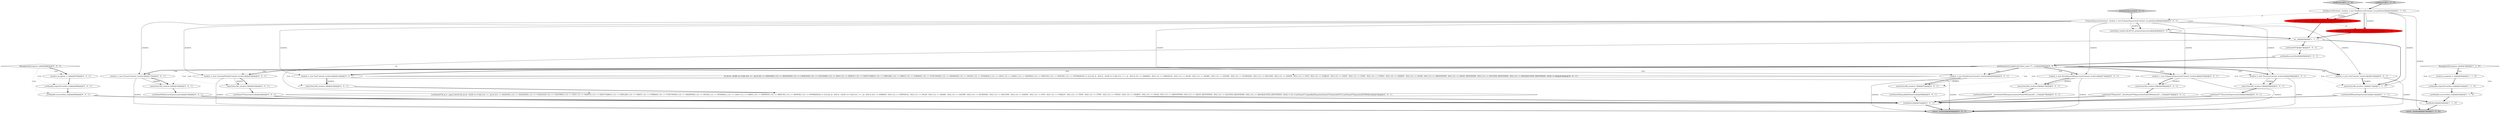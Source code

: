 digraph {
34 [style = filled, label = "_localctx = new FunctionContext(_localctx)@@@48@@@['0', '0', '1']", fillcolor = white, shape = ellipse image = "AAA0AAABBB3BBB"];
41 [style = filled, label = "(((_la) & ~0x3f) == 0 && ((1L << _la) & ((1L << ANALYZE) | (1L << ANALYZED) | (1L << CATALOGS) | (1L << COLUMNS) | (1L << DAY) | (1L << DEBUG) | (1L << EXECUTABLE) | (1L << EXPLAIN) | (1L << FIRST) | (1L << FORMAT) | (1L << FUNCTIONS) | (1L << GRAPHVIZ) | (1L << HOUR) | (1L << INTERVAL) | (1L << LAST) | (1L << LIMIT) | (1L << MAPPED) | (1L << MINUTE) | (1L << MONTH) | (1L << OPTIMIZED))) != 0) || ((((_la - 65)) & ~0x3f) == 0 && ((1L << (_la - 65)) & ((1L << (PARSED - 65)) | (1L << (PHYSICAL - 65)) | (1L << (PLAN - 65)) | (1L << (RLIKE - 65)) | (1L << (QUERY - 65)) | (1L << (SCHEMAS - 65)) | (1L << (SECOND - 65)) | (1L << (SHOW - 65)) | (1L << (SYS - 65)) | (1L << (TABLES - 65)) | (1L << (TEXT - 65)) | (1L << (TYPE - 65)) | (1L << (TYPES - 65)) | (1L << (VERIFY - 65)) | (1L << (YEAR - 65)) | (1L << (IDENTIFIER - 65)) | (1L << (DIGIT_IDENTIFIER - 65)) | (1L << (QUOTED_IDENTIFIER - 65)) | (1L << (BACKQUOTED_IDENTIFIER - 65)))) != 0)@@@36@@@['0', '0', '1']", fillcolor = white, shape = diamond image = "AAA0AAABBB3BBB"];
18 [style = filled, label = "enterRule(_localctx,60,RULE_primaryExpression)@@@4@@@['0', '0', '1']", fillcolor = white, shape = ellipse image = "AAA0AAABBB3BBB"];
11 [style = filled, label = "enterOuterAlt(_localctx,1)@@@11@@@['1', '1', '1']", fillcolor = white, shape = ellipse image = "AAA0AAABBB1BBB"];
37 [style = filled, label = "enterOuterAlt(_localctx,2)@@@18@@@['0', '0', '1']", fillcolor = white, shape = ellipse image = "AAA0AAABBB3BBB"];
12 [style = filled, label = "enterRule(_localctx,104,RULE_nonReserved)@@@4@@@['0', '1', '0']", fillcolor = red, shape = ellipse image = "AAA1AAABBB2BBB"];
17 [style = filled, label = "_localctx = new DereferenceContext(_localctx)@@@66@@@['0', '0', '1']", fillcolor = white, shape = ellipse image = "AAA0AAABBB3BBB"];
42 [style = filled, label = "{setState(578)match(T__0)setState(579)query()setState(580)match(T__1)}@@@57@@@['0', '0', '1']", fillcolor = white, shape = ellipse image = "AAA0AAABBB3BBB"];
24 [style = filled, label = "_localctx = new CastContext(_localctx)@@@10@@@['0', '0', '1']", fillcolor = white, shape = ellipse image = "AAA0AAABBB3BBB"];
2 [style = filled, label = "_localctx.exception = re@@@20@@@['1', '1', '0']", fillcolor = white, shape = ellipse image = "AAA0AAABBB1BBB"];
9 [style = filled, label = "_errHandler.reportError(this,re)@@@21@@@['1', '1', '0']", fillcolor = white, shape = ellipse image = "AAA0AAABBB1BBB"];
27 [style = filled, label = "enterOuterAlt(_localctx,5)@@@49@@@['0', '0', '1']", fillcolor = white, shape = ellipse image = "AAA0AAABBB3BBB"];
44 [style = filled, label = "{setState(574)_la = _input.LA(1)if ((((_la) & ~0x3f) == 0 && ((1L << _la) & ((1L << ANALYZE) | (1L << ANALYZED) | (1L << CATALOGS) | (1L << COLUMNS) | (1L << DAY) | (1L << DEBUG) | (1L << EXECUTABLE) | (1L << EXPLAIN) | (1L << FIRST) | (1L << FORMAT) | (1L << FUNCTIONS) | (1L << GRAPHVIZ) | (1L << HOUR) | (1L << INTERVAL) | (1L << LAST) | (1L << LIMIT) | (1L << MAPPED) | (1L << MINUTE) | (1L << MONTH) | (1L << OPTIMIZED))) != 0) || ((((_la - 65)) & ~0x3f) == 0 && ((1L << (_la - 65)) & ((1L << (PARSED - 65)) | (1L << (PHYSICAL - 65)) | (1L << (PLAN - 65)) | (1L << (RLIKE - 65)) | (1L << (QUERY - 65)) | (1L << (SCHEMAS - 65)) | (1L << (SECOND - 65)) | (1L << (SHOW - 65)) | (1L << (SYS - 65)) | (1L << (TABLES - 65)) | (1L << (TEXT - 65)) | (1L << (TYPE - 65)) | (1L << (TYPES - 65)) | (1L << (VERIFY - 65)) | (1L << (YEAR - 65)) | (1L << (IDENTIFIER - 65)) | (1L << (DIGIT_IDENTIFIER - 65)) | (1L << (QUOTED_IDENTIFIER - 65)) | (1L << (BACKQUOTED_IDENTIFIER - 65)))) != 0)) {{setState(571)qualifiedName()setState(572)match(DOT)}}setState(576)match(ASTERISK)}@@@33@@@['0', '0', '1']", fillcolor = white, shape = ellipse image = "AAA0AAABBB3BBB"];
38 [style = filled, label = "_localctx.exception = re@@@87@@@['0', '0', '1']", fillcolor = white, shape = ellipse image = "AAA0AAABBB3BBB"];
45 [style = filled, label = "_localctx = new ExtractContext(_localctx)@@@17@@@['0', '0', '1']", fillcolor = white, shape = ellipse image = "AAA0AAABBB3BBB"];
29 [style = filled, label = "PrimaryExpressionContext _localctx = new PrimaryExpressionContext(_ctx,getState())@@@3@@@['0', '0', '1']", fillcolor = white, shape = ellipse image = "AAA0AAABBB3BBB"];
4 [style = filled, label = "{exitRule()}@@@24@@@['1', '1', '0']", fillcolor = white, shape = ellipse image = "AAA0AAABBB1BBB"];
8 [style = filled, label = "return _localctx@@@27@@@['1', '1', '0']", fillcolor = lightgray, shape = ellipse image = "AAA0AAABBB1BBB"];
0 [style = filled, label = "RecognitionException re@@@19@@@['1', '1', '0']", fillcolor = white, shape = diamond image = "AAA0AAABBB1BBB"];
16 [style = filled, label = "{setState(570)constant()}@@@26@@@['0', '0', '1']", fillcolor = white, shape = ellipse image = "AAA0AAABBB3BBB"];
21 [style = filled, label = "enterOuterAlt(_localctx,4)@@@32@@@['0', '0', '1']", fillcolor = white, shape = ellipse image = "AAA0AAABBB3BBB"];
35 [style = filled, label = "{setState(582)qualifiedName()}@@@68@@@['0', '0', '1']", fillcolor = white, shape = ellipse image = "AAA0AAABBB3BBB"];
13 [style = filled, label = "nonReserved['0', '1', '0']", fillcolor = lightgray, shape = diamond image = "AAA0AAABBB2BBB"];
46 [style = filled, label = "enterOuterAlt(_localctx,8)@@@74@@@['0', '0', '1']", fillcolor = white, shape = ellipse image = "AAA0AAABBB3BBB"];
3 [style = filled, label = "_errHandler.recover(this,re)@@@22@@@['1', '1', '0']", fillcolor = white, shape = ellipse image = "AAA0AAABBB1BBB"];
31 [style = filled, label = "primaryExpression['0', '0', '1']", fillcolor = lightgray, shape = diamond image = "AAA0AAABBB3BBB"];
23 [style = filled, label = "return _localctx@@@94@@@['0', '0', '1']", fillcolor = lightgray, shape = ellipse image = "AAA0AAABBB3BBB"];
39 [style = filled, label = "_localctx = new ConstantDefaultContext(_localctx)@@@24@@@['0', '0', '1']", fillcolor = white, shape = ellipse image = "AAA0AAABBB3BBB"];
36 [style = filled, label = "{setState(583)match(T__0)setState(584)expression()setState(585)match(T__1)}@@@75@@@['0', '0', '1']", fillcolor = white, shape = ellipse image = "AAA0AAABBB3BBB"];
26 [style = filled, label = "getInterpreter().adaptivePredict(_input,77,_ctx)@@@9@@@['0', '0', '1']", fillcolor = white, shape = diamond image = "AAA0AAABBB3BBB"];
40 [style = filled, label = "_localctx = new StarContext(_localctx)@@@31@@@['0', '0', '1']", fillcolor = white, shape = ellipse image = "AAA0AAABBB3BBB"];
30 [style = filled, label = "enterOuterAlt(_localctx,6)@@@56@@@['0', '0', '1']", fillcolor = white, shape = ellipse image = "AAA0AAABBB3BBB"];
25 [style = filled, label = "setState(587)@@@7@@@['0', '0', '1']", fillcolor = white, shape = ellipse image = "AAA0AAABBB3BBB"];
28 [style = filled, label = "_errHandler.recover(this,re)@@@89@@@['0', '0', '1']", fillcolor = white, shape = ellipse image = "AAA0AAABBB3BBB"];
19 [style = filled, label = "{setState(577)functionExpression()}@@@50@@@['0', '0', '1']", fillcolor = white, shape = ellipse image = "AAA0AAABBB3BBB"];
5 [style = filled, label = "{setState(568)castExpression()}@@@12@@@['1', '1', '1']", fillcolor = white, shape = ellipse image = "AAA0AAABBB1BBB"];
6 [style = filled, label = "nonReserved['1', '0', '0']", fillcolor = lightgray, shape = diamond image = "AAA0AAABBB1BBB"];
33 [style = filled, label = "{setState(569)extractExpression()}@@@19@@@['0', '0', '1']", fillcolor = white, shape = ellipse image = "AAA0AAABBB3BBB"];
7 [style = filled, label = "NonReservedContext _localctx = new NonReservedContext(_ctx,getState())@@@3@@@['1', '1', '0']", fillcolor = white, shape = ellipse image = "AAA0AAABBB1BBB"];
22 [style = filled, label = "_localctx = new ParenthesizedExpressionContext(_localctx)@@@73@@@['0', '0', '1']", fillcolor = white, shape = ellipse image = "AAA0AAABBB3BBB"];
15 [style = filled, label = "enterOuterAlt(_localctx,7)@@@67@@@['0', '0', '1']", fillcolor = white, shape = ellipse image = "AAA0AAABBB3BBB"];
1 [style = filled, label = "enterRule(_localctx,106,RULE_nonReserved)@@@4@@@['1', '0', '0']", fillcolor = red, shape = ellipse image = "AAA1AAABBB1BBB"];
14 [style = filled, label = "RecognitionException re@@@86@@@['0', '0', '1']", fillcolor = white, shape = diamond image = "AAA0AAABBB3BBB"];
43 [style = filled, label = "_errHandler.reportError(this,re)@@@88@@@['0', '0', '1']", fillcolor = white, shape = ellipse image = "AAA0AAABBB3BBB"];
20 [style = filled, label = "enterOuterAlt(_localctx,3)@@@25@@@['0', '0', '1']", fillcolor = white, shape = ellipse image = "AAA0AAABBB3BBB"];
47 [style = filled, label = "_localctx = new SubqueryExpressionContext(_localctx)@@@55@@@['0', '0', '1']", fillcolor = white, shape = ellipse image = "AAA0AAABBB3BBB"];
48 [style = filled, label = "{exitRule()}@@@91@@@['0', '0', '1']", fillcolor = white, shape = ellipse image = "AAA0AAABBB3BBB"];
10 [style = filled, label = "int _la@@@5@@@['1', '1', '1']", fillcolor = white, shape = ellipse image = "AAA0AAABBB1BBB"];
32 [style = filled, label = "_errHandler.sync(this)@@@8@@@['0', '0', '1']", fillcolor = white, shape = ellipse image = "AAA0AAABBB3BBB"];
35->48 [style = bold, label=""];
7->1 [style = solid, label="_localctx"];
26->45 [style = dotted, label="true"];
34->27 [style = solid, label="_localctx"];
26->37 [style = dotted, label="true"];
34->23 [style = solid, label="_localctx"];
26->34 [style = bold, label=""];
26->40 [style = bold, label=""];
1->18 [style = dashed, label="0"];
42->48 [style = bold, label=""];
26->22 [style = dotted, label="true"];
3->4 [style = bold, label=""];
26->22 [style = bold, label=""];
29->18 [style = bold, label=""];
22->46 [style = solid, label="_localctx"];
12->10 [style = bold, label=""];
20->16 [style = bold, label=""];
26->30 [style = dotted, label="true"];
24->11 [style = bold, label=""];
26->24 [style = dotted, label="true"];
33->48 [style = bold, label=""];
4->8 [style = bold, label=""];
27->19 [style = bold, label=""];
0->3 [style = dotted, label="true"];
37->33 [style = bold, label=""];
29->45 [style = solid, label="_localctx"];
26->41 [style = dotted, label="true"];
10->11 [style = bold, label=""];
21->44 [style = bold, label=""];
7->1 [style = bold, label=""];
22->46 [style = bold, label=""];
26->17 [style = bold, label=""];
30->42 [style = bold, label=""];
26->47 [style = bold, label=""];
46->36 [style = bold, label=""];
31->29 [style = bold, label=""];
14->38 [style = bold, label=""];
26->20 [style = dotted, label="true"];
17->15 [style = solid, label="_localctx"];
2->9 [style = bold, label=""];
26->24 [style = bold, label=""];
32->26 [style = bold, label=""];
15->35 [style = bold, label=""];
10->44 [style = solid, label="_la"];
26->40 [style = dotted, label="true"];
29->18 [style = solid, label="_localctx"];
7->8 [style = solid, label="_localctx"];
10->25 [style = bold, label=""];
17->15 [style = bold, label=""];
29->22 [style = solid, label="_localctx"];
6->7 [style = bold, label=""];
39->20 [style = bold, label=""];
40->21 [style = bold, label=""];
45->37 [style = solid, label="_localctx"];
29->40 [style = solid, label="_localctx"];
29->24 [style = solid, label="_localctx"];
26->46 [style = dotted, label="true"];
26->27 [style = dotted, label="true"];
7->11 [style = solid, label="_localctx"];
29->34 [style = solid, label="_localctx"];
22->23 [style = solid, label="_localctx"];
39->20 [style = solid, label="_localctx"];
11->5 [style = bold, label=""];
48->23 [style = bold, label=""];
18->10 [style = bold, label=""];
14->28 [style = dotted, label="true"];
26->17 [style = dotted, label="true"];
5->4 [style = bold, label=""];
24->23 [style = solid, label="_localctx"];
16->48 [style = bold, label=""];
26->15 [style = dotted, label="true"];
29->47 [style = solid, label="_localctx"];
45->23 [style = solid, label="_localctx"];
9->3 [style = bold, label=""];
39->23 [style = solid, label="_localctx"];
26->11 [style = dotted, label="true"];
0->9 [style = dotted, label="true"];
38->43 [style = bold, label=""];
26->47 [style = dotted, label="true"];
7->12 [style = solid, label="_localctx"];
19->48 [style = bold, label=""];
7->12 [style = bold, label=""];
47->23 [style = solid, label="_localctx"];
26->34 [style = dotted, label="true"];
26->39 [style = dotted, label="true"];
0->2 [style = bold, label=""];
17->23 [style = solid, label="_localctx"];
25->32 [style = bold, label=""];
24->11 [style = solid, label="_localctx"];
14->43 [style = dotted, label="true"];
26->39 [style = bold, label=""];
40->21 [style = solid, label="_localctx"];
43->28 [style = bold, label=""];
47->30 [style = bold, label=""];
29->39 [style = solid, label="_localctx"];
1->12 [style = dashed, label="0"];
47->30 [style = solid, label="_localctx"];
14->38 [style = dotted, label="true"];
26->21 [style = dotted, label="true"];
13->7 [style = bold, label=""];
44->48 [style = bold, label=""];
36->48 [style = bold, label=""];
5->48 [style = bold, label=""];
28->48 [style = bold, label=""];
7->29 [style = dashed, label="0"];
26->45 [style = bold, label=""];
45->37 [style = bold, label=""];
0->2 [style = dotted, label="true"];
29->17 [style = solid, label="_localctx"];
1->10 [style = bold, label=""];
40->23 [style = solid, label="_localctx"];
34->27 [style = bold, label=""];
}
